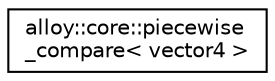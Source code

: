 digraph "Graphical Class Hierarchy"
{
  edge [fontname="Helvetica",fontsize="10",labelfontname="Helvetica",labelfontsize="10"];
  node [fontname="Helvetica",fontsize="10",shape=record];
  rankdir="LR";
  Node1 [label="alloy::core::piecewise\l_compare\< vector4 \>",height=0.2,width=0.4,color="black", fillcolor="white", style="filled",URL="$de/d14/structalloy_1_1core_1_1piecewise__compare_3_01vector4_01_4.html"];
}
